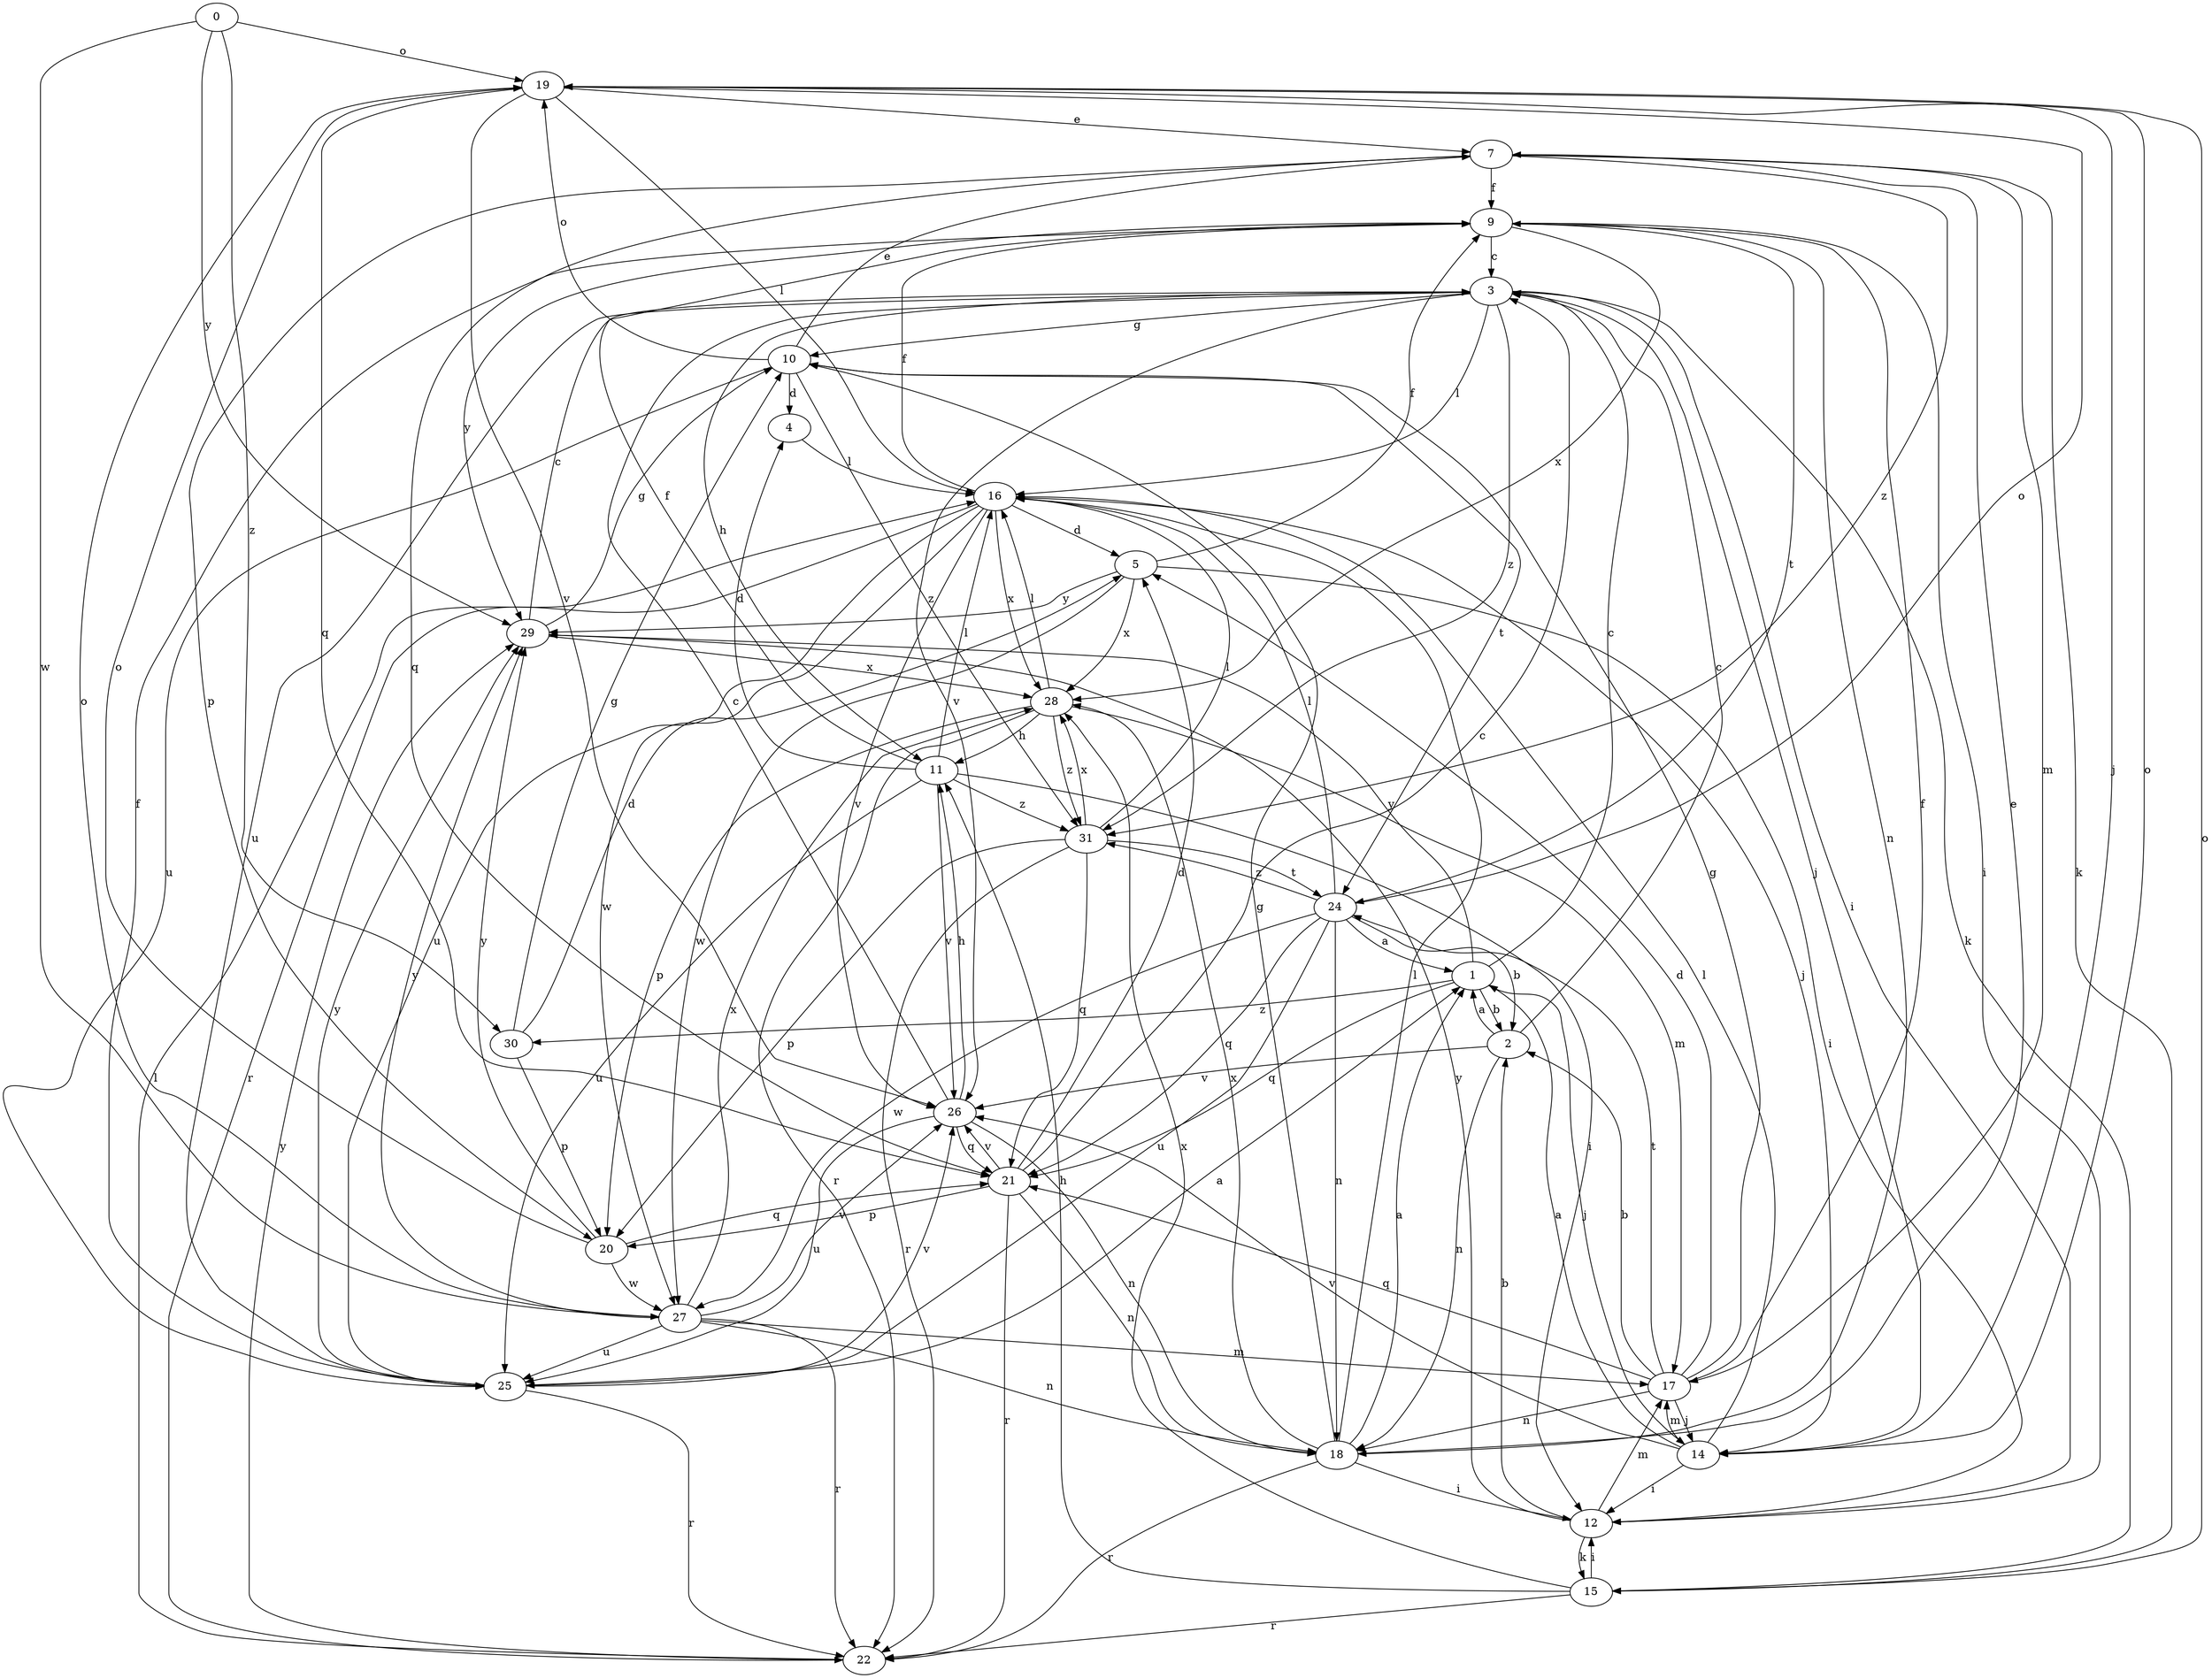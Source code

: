 strict digraph  {
0;
1;
2;
3;
4;
5;
7;
9;
10;
11;
12;
14;
15;
16;
17;
18;
19;
20;
21;
22;
24;
25;
26;
27;
28;
29;
30;
31;
0 -> 19  [label=o];
0 -> 27  [label=w];
0 -> 29  [label=y];
0 -> 30  [label=z];
1 -> 2  [label=b];
1 -> 3  [label=c];
1 -> 14  [label=j];
1 -> 21  [label=q];
1 -> 29  [label=y];
1 -> 30  [label=z];
2 -> 1  [label=a];
2 -> 3  [label=c];
2 -> 18  [label=n];
2 -> 26  [label=v];
3 -> 10  [label=g];
3 -> 11  [label=h];
3 -> 12  [label=i];
3 -> 14  [label=j];
3 -> 15  [label=k];
3 -> 16  [label=l];
3 -> 25  [label=u];
3 -> 26  [label=v];
3 -> 31  [label=z];
4 -> 16  [label=l];
5 -> 9  [label=f];
5 -> 12  [label=i];
5 -> 27  [label=w];
5 -> 28  [label=x];
5 -> 29  [label=y];
7 -> 9  [label=f];
7 -> 15  [label=k];
7 -> 17  [label=m];
7 -> 20  [label=p];
7 -> 21  [label=q];
7 -> 31  [label=z];
9 -> 3  [label=c];
9 -> 12  [label=i];
9 -> 18  [label=n];
9 -> 24  [label=t];
9 -> 28  [label=x];
9 -> 29  [label=y];
10 -> 4  [label=d];
10 -> 7  [label=e];
10 -> 19  [label=o];
10 -> 24  [label=t];
10 -> 25  [label=u];
10 -> 31  [label=z];
11 -> 4  [label=d];
11 -> 9  [label=f];
11 -> 12  [label=i];
11 -> 16  [label=l];
11 -> 25  [label=u];
11 -> 26  [label=v];
11 -> 31  [label=z];
12 -> 2  [label=b];
12 -> 15  [label=k];
12 -> 17  [label=m];
12 -> 29  [label=y];
14 -> 1  [label=a];
14 -> 12  [label=i];
14 -> 16  [label=l];
14 -> 17  [label=m];
14 -> 19  [label=o];
14 -> 26  [label=v];
15 -> 11  [label=h];
15 -> 12  [label=i];
15 -> 19  [label=o];
15 -> 22  [label=r];
15 -> 28  [label=x];
16 -> 5  [label=d];
16 -> 9  [label=f];
16 -> 14  [label=j];
16 -> 22  [label=r];
16 -> 25  [label=u];
16 -> 26  [label=v];
16 -> 27  [label=w];
16 -> 28  [label=x];
17 -> 2  [label=b];
17 -> 5  [label=d];
17 -> 9  [label=f];
17 -> 10  [label=g];
17 -> 14  [label=j];
17 -> 18  [label=n];
17 -> 21  [label=q];
17 -> 24  [label=t];
18 -> 1  [label=a];
18 -> 7  [label=e];
18 -> 10  [label=g];
18 -> 12  [label=i];
18 -> 16  [label=l];
18 -> 22  [label=r];
18 -> 28  [label=x];
19 -> 7  [label=e];
19 -> 14  [label=j];
19 -> 16  [label=l];
19 -> 21  [label=q];
19 -> 26  [label=v];
20 -> 19  [label=o];
20 -> 21  [label=q];
20 -> 27  [label=w];
20 -> 29  [label=y];
21 -> 3  [label=c];
21 -> 5  [label=d];
21 -> 18  [label=n];
21 -> 20  [label=p];
21 -> 22  [label=r];
21 -> 26  [label=v];
22 -> 16  [label=l];
22 -> 29  [label=y];
24 -> 1  [label=a];
24 -> 2  [label=b];
24 -> 16  [label=l];
24 -> 18  [label=n];
24 -> 19  [label=o];
24 -> 21  [label=q];
24 -> 25  [label=u];
24 -> 27  [label=w];
24 -> 31  [label=z];
25 -> 1  [label=a];
25 -> 9  [label=f];
25 -> 22  [label=r];
25 -> 26  [label=v];
25 -> 29  [label=y];
26 -> 3  [label=c];
26 -> 11  [label=h];
26 -> 18  [label=n];
26 -> 21  [label=q];
26 -> 25  [label=u];
27 -> 17  [label=m];
27 -> 18  [label=n];
27 -> 19  [label=o];
27 -> 22  [label=r];
27 -> 25  [label=u];
27 -> 26  [label=v];
27 -> 28  [label=x];
27 -> 29  [label=y];
28 -> 11  [label=h];
28 -> 16  [label=l];
28 -> 17  [label=m];
28 -> 20  [label=p];
28 -> 22  [label=r];
28 -> 31  [label=z];
29 -> 3  [label=c];
29 -> 10  [label=g];
29 -> 28  [label=x];
30 -> 5  [label=d];
30 -> 10  [label=g];
30 -> 20  [label=p];
31 -> 16  [label=l];
31 -> 20  [label=p];
31 -> 21  [label=q];
31 -> 22  [label=r];
31 -> 24  [label=t];
31 -> 28  [label=x];
}
